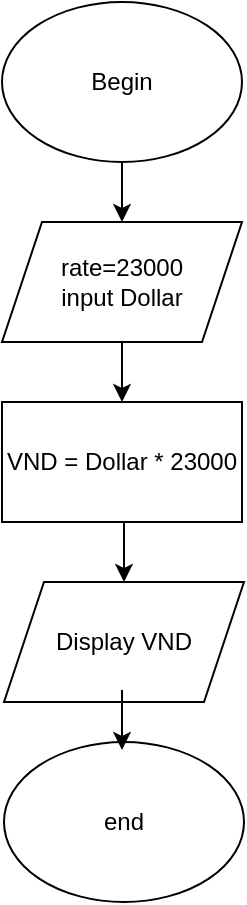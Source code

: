 <mxfile>
    <diagram id="xTCpBl8TQPZZ1DwYrlIW" name="Page-1">
        <mxGraphModel dx="459" dy="480" grid="1" gridSize="10" guides="1" tooltips="1" connect="1" arrows="1" fold="1" page="1" pageScale="1" pageWidth="850" pageHeight="1100" math="0" shadow="0">
            <root>
                <mxCell id="0"/>
                <mxCell id="1" parent="0"/>
                <mxCell id="2" value="Begin" style="ellipse;whiteSpace=wrap;html=1;" vertex="1" parent="1">
                    <mxGeometry x="160" y="10" width="120" height="80" as="geometry"/>
                </mxCell>
                <mxCell id="3" value="rate=23000&lt;br&gt;input Dollar" style="shape=parallelogram;perimeter=parallelogramPerimeter;whiteSpace=wrap;html=1;fixedSize=1;" vertex="1" parent="1">
                    <mxGeometry x="160" y="120" width="120" height="60" as="geometry"/>
                </mxCell>
                <mxCell id="4" value="" style="endArrow=classic;html=1;exitX=0.5;exitY=1;exitDx=0;exitDy=0;entryX=0.5;entryY=0;entryDx=0;entryDy=0;" edge="1" parent="1" source="2" target="3">
                    <mxGeometry width="50" height="50" relative="1" as="geometry">
                        <mxPoint x="210" y="270" as="sourcePoint"/>
                        <mxPoint x="260" y="220" as="targetPoint"/>
                    </mxGeometry>
                </mxCell>
                <mxCell id="5" value="VND = Dollar * 23000" style="rounded=0;whiteSpace=wrap;html=1;" vertex="1" parent="1">
                    <mxGeometry x="160" y="210" width="120" height="60" as="geometry"/>
                </mxCell>
                <mxCell id="6" value="" style="endArrow=classic;html=1;exitX=0.5;exitY=1;exitDx=0;exitDy=0;entryX=0.5;entryY=0;entryDx=0;entryDy=0;" edge="1" parent="1" source="3" target="5">
                    <mxGeometry width="50" height="50" relative="1" as="geometry">
                        <mxPoint x="210" y="270" as="sourcePoint"/>
                        <mxPoint x="260" y="220" as="targetPoint"/>
                    </mxGeometry>
                </mxCell>
                <mxCell id="7" value="Display VND" style="shape=parallelogram;perimeter=parallelogramPerimeter;whiteSpace=wrap;html=1;fixedSize=1;" vertex="1" parent="1">
                    <mxGeometry x="161" y="300" width="120" height="60" as="geometry"/>
                </mxCell>
                <mxCell id="8" value="" style="endArrow=classic;html=1;entryX=0.5;entryY=0;entryDx=0;entryDy=0;" edge="1" parent="1">
                    <mxGeometry width="50" height="50" relative="1" as="geometry">
                        <mxPoint x="221" y="270" as="sourcePoint"/>
                        <mxPoint x="221" y="300" as="targetPoint"/>
                    </mxGeometry>
                </mxCell>
                <mxCell id="9" value="end" style="ellipse;whiteSpace=wrap;html=1;" vertex="1" parent="1">
                    <mxGeometry x="161" y="380" width="120" height="80" as="geometry"/>
                </mxCell>
                <mxCell id="13" value="" style="endArrow=classic;html=1;entryX=0.5;entryY=0;entryDx=0;entryDy=0;" edge="1" parent="1">
                    <mxGeometry width="50" height="50" relative="1" as="geometry">
                        <mxPoint x="220" y="354" as="sourcePoint"/>
                        <mxPoint x="220" y="384" as="targetPoint"/>
                    </mxGeometry>
                </mxCell>
            </root>
        </mxGraphModel>
    </diagram>
</mxfile>